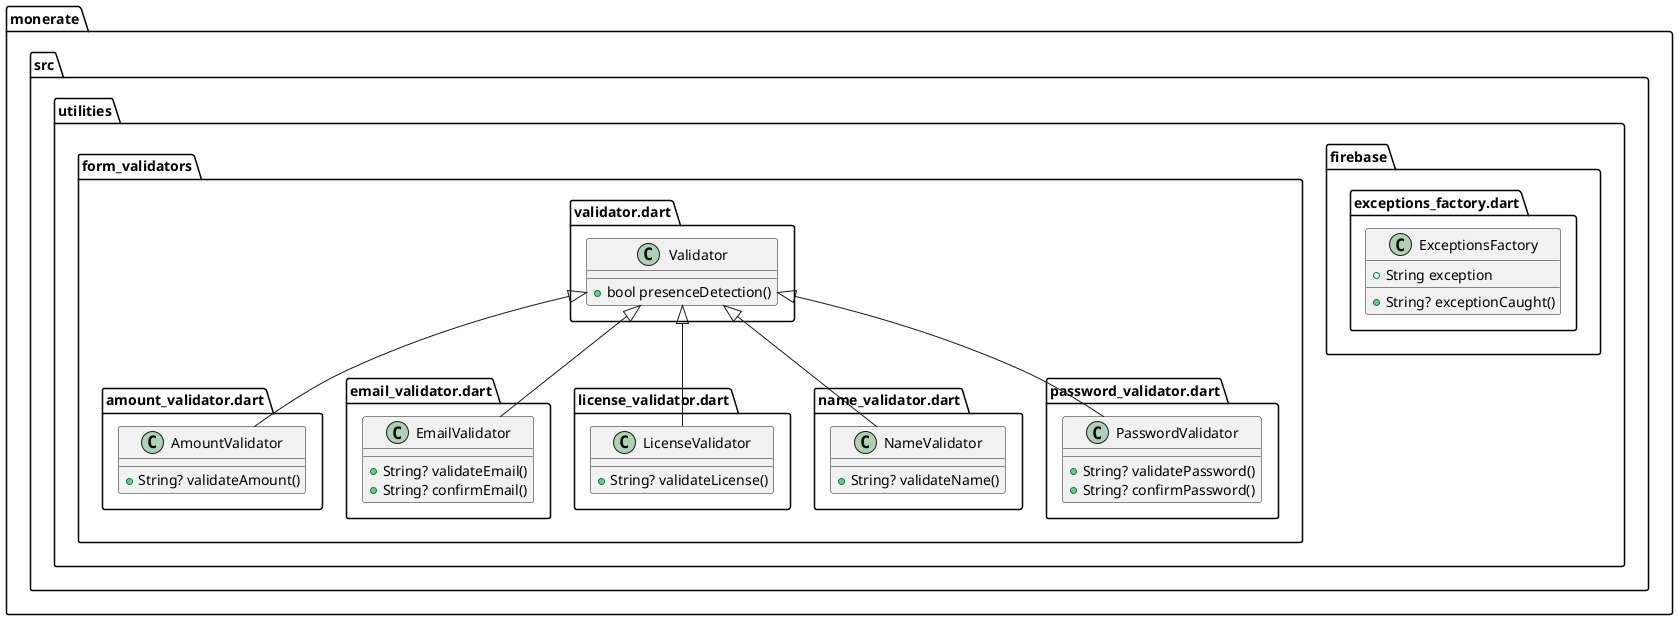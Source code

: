 @startuml
set namespaceSeparator ::

class "monerate::src::utilities::firebase::exceptions_factory.dart::ExceptionsFactory" {
  +String exception
  +String? exceptionCaught()
}

class "monerate::src::utilities::form_validators::amount_validator.dart::AmountValidator" {
  +String? validateAmount()
}

"monerate::src::utilities::form_validators::validator.dart::Validator" <|-- "monerate::src::utilities::form_validators::amount_validator.dart::AmountValidator"

class "monerate::src::utilities::form_validators::email_validator.dart::EmailValidator" {
  +String? validateEmail()
  +String? confirmEmail()
}

"monerate::src::utilities::form_validators::validator.dart::Validator" <|-- "monerate::src::utilities::form_validators::email_validator.dart::EmailValidator"

class "monerate::src::utilities::form_validators::license_validator.dart::LicenseValidator" {
  +String? validateLicense()
}

"monerate::src::utilities::form_validators::validator.dart::Validator" <|-- "monerate::src::utilities::form_validators::license_validator.dart::LicenseValidator"

class "monerate::src::utilities::form_validators::name_validator.dart::NameValidator" {
  +String? validateName()
}

"monerate::src::utilities::form_validators::validator.dart::Validator" <|-- "monerate::src::utilities::form_validators::name_validator.dart::NameValidator"

class "monerate::src::utilities::form_validators::password_validator.dart::PasswordValidator" {
  +String? validatePassword()
  +String? confirmPassword()
}

"monerate::src::utilities::form_validators::validator.dart::Validator" <|-- "monerate::src::utilities::form_validators::password_validator.dart::PasswordValidator"

class "monerate::src::utilities::form_validators::validator.dart::Validator" {
  +bool presenceDetection()
}


@enduml